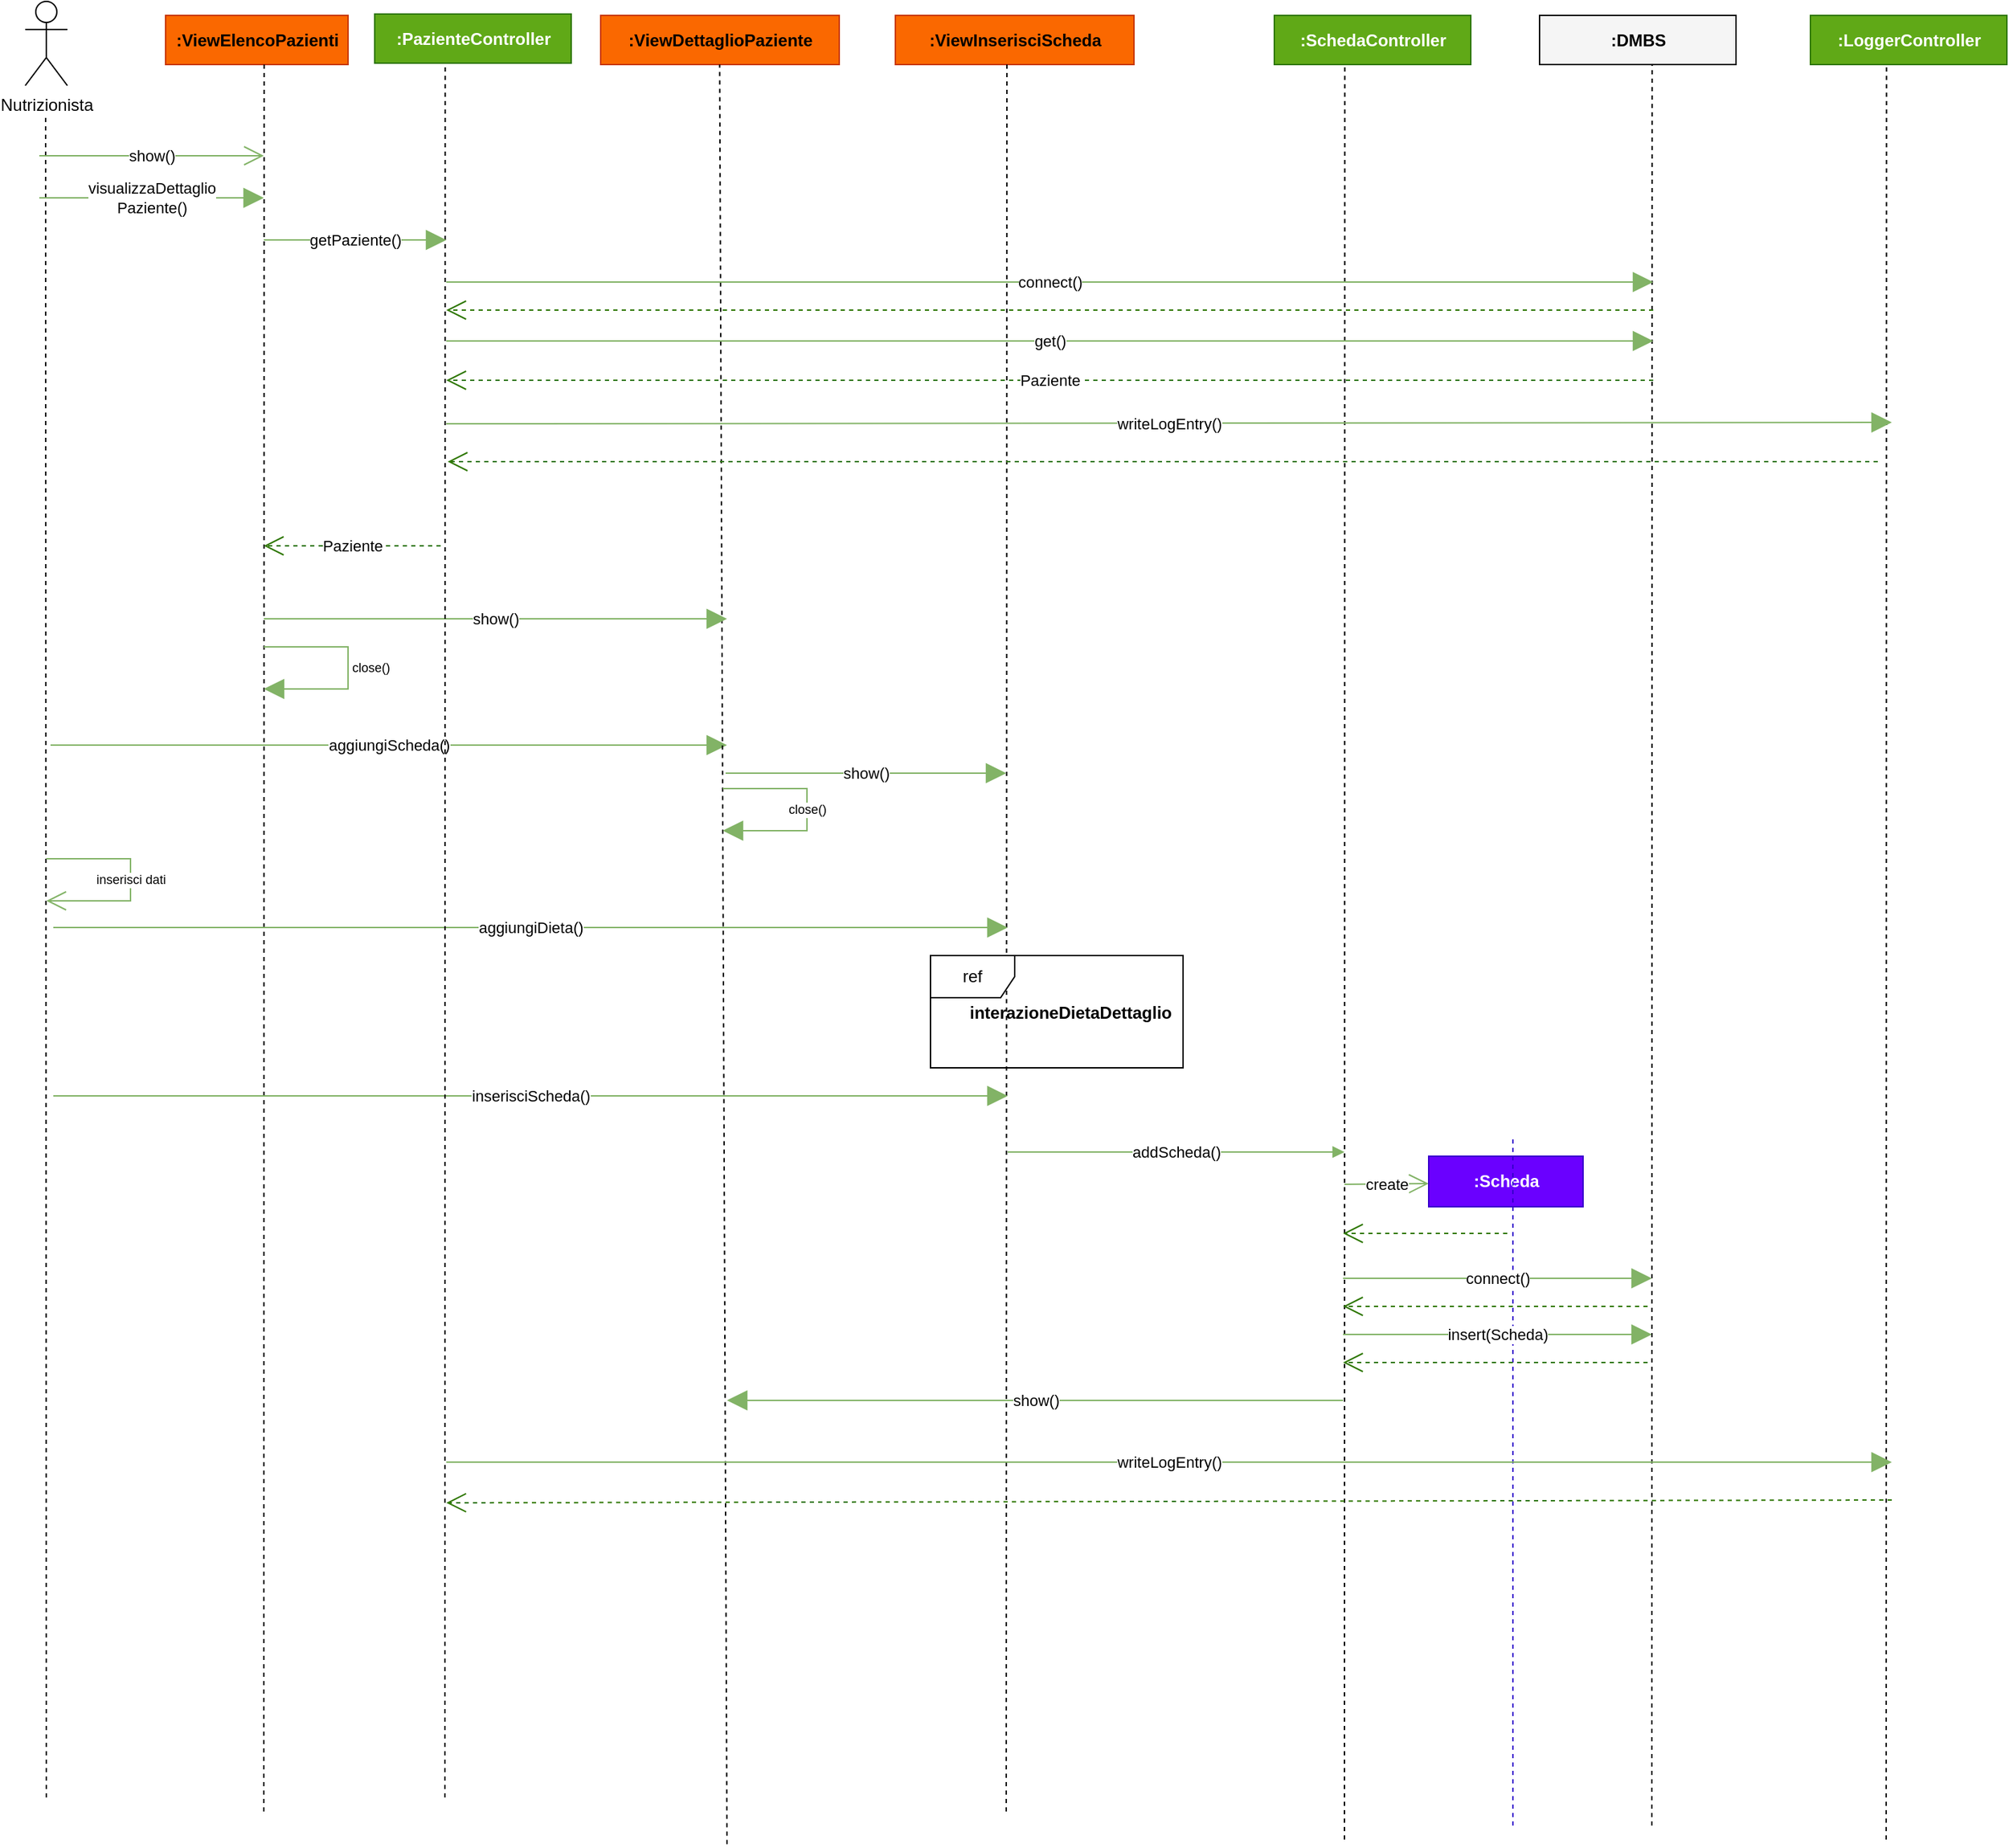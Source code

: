 <mxfile version="18.1.1" type="device"><diagram id="cqDag03rj86sCrA4Sofw" name="Page-1"><mxGraphModel dx="1494" dy="618" grid="1" gridSize="10" guides="1" tooltips="1" connect="1" arrows="1" fold="1" page="1" pageScale="1" pageWidth="1169" pageHeight="827" math="0" shadow="0"><root><mxCell id="0"/><mxCell id="1" parent="0"/><mxCell id="AUerDSwF4Kn9yLPN4zHk-3" value="Nutrizionista" style="shape=umlActor;verticalLabelPosition=bottom;verticalAlign=top;html=1;outlineConnect=0;" parent="1" vertex="1"><mxGeometry x="110" y="110" width="30" height="60" as="geometry"/></mxCell><mxCell id="AUerDSwF4Kn9yLPN4zHk-4" value="" style="endArrow=none;html=1;rounded=0;dashed=1;" parent="1" edge="1"><mxGeometry width="50" height="50" relative="1" as="geometry"><mxPoint x="125" y="1390" as="sourcePoint"/><mxPoint x="124.5" y="190" as="targetPoint"/></mxGeometry></mxCell><mxCell id="AUerDSwF4Kn9yLPN4zHk-5" value="&lt;b&gt;:ViewElencoPazienti&lt;/b&gt;" style="html=1;fillColor=#fa6800;fontColor=#000000;strokeColor=#C73500;" parent="1" vertex="1"><mxGeometry x="210" y="120" width="130" height="35" as="geometry"/></mxCell><mxCell id="AUerDSwF4Kn9yLPN4zHk-6" value="" style="endArrow=none;html=1;rounded=0;dashed=1;" parent="1" edge="1"><mxGeometry width="50" height="50" relative="1" as="geometry"><mxPoint x="280" y="1400" as="sourcePoint"/><mxPoint x="280.23" y="155" as="targetPoint"/></mxGeometry></mxCell><mxCell id="AUerDSwF4Kn9yLPN4zHk-7" value="show()" style="endArrow=open;endSize=12;html=1;rounded=0;fillColor=#d5e8d4;gradientColor=#97d077;strokeColor=#82b366;" parent="1" edge="1"><mxGeometry width="160" relative="1" as="geometry"><mxPoint x="120.0" y="220" as="sourcePoint"/><mxPoint x="280.0" y="220" as="targetPoint"/></mxGeometry></mxCell><mxCell id="AUerDSwF4Kn9yLPN4zHk-8" value="visualizzaDettaglio&lt;br&gt;Paziente()" style="endArrow=block;endSize=12;html=1;rounded=0;fillColor=#d5e8d4;gradientColor=#97d077;strokeColor=#82b366;endFill=1;" parent="1" edge="1"><mxGeometry width="160" relative="1" as="geometry"><mxPoint x="120.0" y="250" as="sourcePoint"/><mxPoint x="280.0" y="250" as="targetPoint"/></mxGeometry></mxCell><mxCell id="AUerDSwF4Kn9yLPN4zHk-9" value="&lt;b&gt;:SchedaController&lt;/b&gt;" style="html=1;fillColor=#60a917;fontColor=#ffffff;strokeColor=#2D7600;" parent="1" vertex="1"><mxGeometry x="1000" y="120" width="140" height="35" as="geometry"/></mxCell><mxCell id="AUerDSwF4Kn9yLPN4zHk-10" value="" style="endArrow=none;html=1;rounded=0;dashed=1;" parent="1" edge="1"><mxGeometry width="50" height="50" relative="1" as="geometry"><mxPoint x="1050" y="1420" as="sourcePoint"/><mxPoint x="1050.23" y="155" as="targetPoint"/></mxGeometry></mxCell><mxCell id="AUerDSwF4Kn9yLPN4zHk-11" value="aggiungiScheda()" style="endArrow=block;endSize=12;html=1;rounded=0;fillColor=#d5e8d4;gradientColor=#97d077;strokeColor=#82b366;endFill=1;" parent="1" edge="1"><mxGeometry width="160" relative="1" as="geometry"><mxPoint x="128" y="640" as="sourcePoint"/><mxPoint x="610" y="640" as="targetPoint"/></mxGeometry></mxCell><mxCell id="AUerDSwF4Kn9yLPN4zHk-12" value="create" style="endArrow=open;endSize=12;html=1;rounded=0;fillColor=#d5e8d4;gradientColor=#97d077;strokeColor=#82b366;entryX=0;entryY=0.5;entryDx=0;entryDy=0;" parent="1" edge="1"><mxGeometry width="160" relative="1" as="geometry"><mxPoint x="1050.0" y="953" as="sourcePoint"/><mxPoint x="1110" y="952.5" as="targetPoint"/></mxGeometry></mxCell><mxCell id="AUerDSwF4Kn9yLPN4zHk-13" value="&lt;b&gt;:Scheda&lt;/b&gt;" style="html=1;fillColor=#6a00ff;fontColor=#ffffff;strokeColor=#3700CC;" parent="1" vertex="1"><mxGeometry x="1110" y="933" width="110" height="36" as="geometry"/></mxCell><mxCell id="AUerDSwF4Kn9yLPN4zHk-17" value="" style="endArrow=none;html=1;rounded=0;dashed=1;fillColor=#6a00ff;strokeColor=#3700CC;" parent="1" edge="1"><mxGeometry width="50" height="50" relative="1" as="geometry"><mxPoint x="1170" y="1410" as="sourcePoint"/><mxPoint x="1170.0" y="921" as="targetPoint"/></mxGeometry></mxCell><mxCell id="dPUWAuR18N3uyhLCABgW-1" value="&lt;b&gt;:ViewDettaglioPaziente&lt;/b&gt;" style="html=1;fillColor=#fa6800;fontColor=#000000;strokeColor=#C73500;" parent="1" vertex="1"><mxGeometry x="520" y="120" width="170" height="35" as="geometry"/></mxCell><mxCell id="dPUWAuR18N3uyhLCABgW-2" value="" style="endArrow=none;html=1;rounded=0;dashed=1;" parent="1" edge="1"><mxGeometry width="50" height="50" relative="1" as="geometry"><mxPoint x="610" y="1423.2" as="sourcePoint"/><mxPoint x="604.78" y="155" as="targetPoint"/></mxGeometry></mxCell><mxCell id="dPUWAuR18N3uyhLCABgW-3" value="show()" style="endArrow=block;endSize=12;html=1;rounded=0;fillColor=#d5e8d4;gradientColor=#97d077;strokeColor=#82b366;endFill=1;" parent="1" edge="1"><mxGeometry width="160" relative="1" as="geometry"><mxPoint x="280.0" y="550" as="sourcePoint"/><mxPoint x="610" y="550" as="targetPoint"/></mxGeometry></mxCell><mxCell id="dPUWAuR18N3uyhLCABgW-4" value="" style="endArrow=block;endFill=1;endSize=12;html=1;rounded=0;fontSize=9;strokeColor=#82B366;" parent="1" edge="1"><mxGeometry width="160" relative="1" as="geometry"><mxPoint x="280" y="570" as="sourcePoint"/><mxPoint x="280" y="600" as="targetPoint"/><Array as="points"><mxPoint x="340" y="570"/><mxPoint x="340" y="600"/></Array></mxGeometry></mxCell><mxCell id="dPUWAuR18N3uyhLCABgW-5" value="close()" style="text;html=1;align=center;verticalAlign=middle;resizable=0;points=[];autosize=1;strokeColor=none;fillColor=none;fontSize=9;" parent="1" vertex="1"><mxGeometry x="336" y="575" width="40" height="20" as="geometry"/></mxCell><mxCell id="dPUWAuR18N3uyhLCABgW-6" value="" style="endArrow=open;endFill=1;endSize=12;html=1;rounded=0;fillColor=#60a917;strokeColor=#2D7600;dashed=1;" parent="1" edge="1"><mxGeometry width="160" relative="1" as="geometry"><mxPoint x="1166.0" y="988" as="sourcePoint"/><mxPoint x="1049" y="988" as="targetPoint"/></mxGeometry></mxCell><mxCell id="dPUWAuR18N3uyhLCABgW-7" value="addScheda()" style="endArrow=none;endSize=12;html=1;rounded=0;fillColor=#d5e8d4;gradientColor=#97d077;strokeColor=#82b366;endFill=0;startArrow=block;startFill=1;" parent="1" edge="1"><mxGeometry width="160" relative="1" as="geometry"><mxPoint x="1050" y="930" as="sourcePoint"/><mxPoint x="810" y="930" as="targetPoint"/></mxGeometry></mxCell><mxCell id="dPUWAuR18N3uyhLCABgW-8" value="show()" style="endArrow=block;endSize=12;html=1;rounded=0;fillColor=#d5e8d4;gradientColor=#97d077;strokeColor=#82b366;endFill=1;" parent="1" edge="1"><mxGeometry width="160" relative="1" as="geometry"><mxPoint x="1049.0" y="1107" as="sourcePoint"/><mxPoint x="610" y="1107" as="targetPoint"/></mxGeometry></mxCell><mxCell id="dPUWAuR18N3uyhLCABgW-9" value="&lt;b&gt;&lt;font color=&quot;#000000&quot;&gt;:DMBS&lt;/font&gt;&lt;/b&gt;" style="html=1;fillColor=#F5F5F5;fontColor=#ffffff;strokeColor=#000000;" parent="1" vertex="1"><mxGeometry x="1189" y="120" width="140" height="35" as="geometry"/></mxCell><mxCell id="dPUWAuR18N3uyhLCABgW-10" value="" style="endArrow=none;html=1;rounded=0;dashed=1;" parent="1" edge="1"><mxGeometry width="50" height="50" relative="1" as="geometry"><mxPoint x="1269" y="1410" as="sourcePoint"/><mxPoint x="1269.23" y="155" as="targetPoint"/></mxGeometry></mxCell><mxCell id="dPUWAuR18N3uyhLCABgW-11" value="connect()" style="endArrow=block;endSize=12;html=1;rounded=0;fillColor=#d5e8d4;gradientColor=#97d077;strokeColor=#82b366;endFill=1;" parent="1" edge="1"><mxGeometry width="160" relative="1" as="geometry"><mxPoint x="1049" y="1020" as="sourcePoint"/><mxPoint x="1269" y="1020" as="targetPoint"/></mxGeometry></mxCell><mxCell id="dPUWAuR18N3uyhLCABgW-12" value="" style="endArrow=open;endFill=1;endSize=12;html=1;rounded=0;fillColor=#60a917;strokeColor=#2D7600;dashed=1;" parent="1" edge="1"><mxGeometry width="160" relative="1" as="geometry"><mxPoint x="1266.0" y="1040" as="sourcePoint"/><mxPoint x="1049" y="1040" as="targetPoint"/></mxGeometry></mxCell><mxCell id="dPUWAuR18N3uyhLCABgW-13" value="" style="endArrow=open;endFill=1;endSize=12;html=1;rounded=0;fillColor=#60a917;strokeColor=#2D7600;dashed=1;" parent="1" edge="1"><mxGeometry width="160" relative="1" as="geometry"><mxPoint x="1266.0" y="1080" as="sourcePoint"/><mxPoint x="1049" y="1080" as="targetPoint"/></mxGeometry></mxCell><mxCell id="dPUWAuR18N3uyhLCABgW-14" value="insert(Scheda)" style="endArrow=block;endSize=12;html=1;rounded=0;fillColor=#d5e8d4;gradientColor=#97d077;strokeColor=#82b366;endFill=1;" parent="1" edge="1"><mxGeometry width="160" relative="1" as="geometry"><mxPoint x="1049" y="1060" as="sourcePoint"/><mxPoint x="1269" y="1060" as="targetPoint"/></mxGeometry></mxCell><mxCell id="cE7-9UMTyzQ4XTvZ71HE-1" value="&lt;b&gt;:ViewInserisciScheda&lt;/b&gt;" style="html=1;fillColor=#fa6800;fontColor=#000000;strokeColor=#C73500;" parent="1" vertex="1"><mxGeometry x="730" y="120" width="170" height="35" as="geometry"/></mxCell><mxCell id="cE7-9UMTyzQ4XTvZ71HE-2" value="" style="endArrow=none;html=1;rounded=0;dashed=1;" parent="1" edge="1"><mxGeometry width="50" height="50" relative="1" as="geometry"><mxPoint x="809" y="1400" as="sourcePoint"/><mxPoint x="809.46" y="155" as="targetPoint"/></mxGeometry></mxCell><mxCell id="cE7-9UMTyzQ4XTvZ71HE-3" value="close()" style="endArrow=block;endFill=1;endSize=12;html=1;rounded=0;fontSize=9;strokeColor=#82B366;" parent="1" edge="1"><mxGeometry width="160" relative="1" as="geometry"><mxPoint x="607" y="671" as="sourcePoint"/><mxPoint x="607" y="701" as="targetPoint"/><Array as="points"><mxPoint x="667" y="671"/><mxPoint x="667" y="701"/></Array></mxGeometry></mxCell><mxCell id="cE7-9UMTyzQ4XTvZ71HE-4" value="show()" style="endArrow=block;endSize=12;html=1;rounded=0;fillColor=#d5e8d4;gradientColor=#97d077;strokeColor=#82b366;endFill=1;" parent="1" edge="1"><mxGeometry width="160" relative="1" as="geometry"><mxPoint x="609.0" y="660" as="sourcePoint"/><mxPoint x="809" y="660" as="targetPoint"/></mxGeometry></mxCell><mxCell id="cE7-9UMTyzQ4XTvZ71HE-5" value="inserisci dati" style="endArrow=open;endFill=0;endSize=12;html=1;rounded=0;fontSize=9;strokeColor=#82B366;" parent="1" edge="1"><mxGeometry width="160" relative="1" as="geometry"><mxPoint x="125" y="721" as="sourcePoint"/><mxPoint x="125" y="751" as="targetPoint"/><Array as="points"><mxPoint x="185" y="721"/><mxPoint x="185" y="751"/></Array></mxGeometry></mxCell><mxCell id="cE7-9UMTyzQ4XTvZ71HE-6" value="aggiungiDieta()" style="endArrow=block;endSize=12;html=1;rounded=0;fillColor=#d5e8d4;gradientColor=#97d077;strokeColor=#82b366;endFill=1;" parent="1" edge="1"><mxGeometry width="160" relative="1" as="geometry"><mxPoint x="130" y="770" as="sourcePoint"/><mxPoint x="810" y="770" as="targetPoint"/></mxGeometry></mxCell><mxCell id="cE7-9UMTyzQ4XTvZ71HE-8" value="ref" style="shape=umlFrame;whiteSpace=wrap;html=1;" parent="1" vertex="1"><mxGeometry x="755" y="790" width="180" height="80" as="geometry"/></mxCell><mxCell id="cE7-9UMTyzQ4XTvZ71HE-9" value="interazioneDietaDettaglio" style="text;align=center;fontStyle=1;verticalAlign=middle;spacingLeft=3;spacingRight=3;strokeColor=none;rotatable=0;points=[[0,0.5],[1,0.5]];portConstraint=eastwest;" parent="1" vertex="1"><mxGeometry x="815" y="817" width="80" height="26" as="geometry"/></mxCell><mxCell id="cE7-9UMTyzQ4XTvZ71HE-10" value="inserisciScheda()" style="endArrow=block;endSize=12;html=1;rounded=0;fillColor=#d5e8d4;gradientColor=#97d077;strokeColor=#82b366;endFill=1;" parent="1" edge="1"><mxGeometry width="160" relative="1" as="geometry"><mxPoint x="130" y="890" as="sourcePoint"/><mxPoint x="810" y="890" as="targetPoint"/></mxGeometry></mxCell><mxCell id="UEa3n5YHmPQxgWBBuGU4-1" value="&lt;b&gt;:LoggerController&lt;/b&gt;" style="html=1;fillColor=#60a917;fontColor=#ffffff;strokeColor=#2D7600;" vertex="1" parent="1"><mxGeometry x="1382" y="120" width="140" height="35" as="geometry"/></mxCell><mxCell id="UEa3n5YHmPQxgWBBuGU4-2" value="" style="endArrow=none;html=1;rounded=0;dashed=1;" edge="1" parent="1"><mxGeometry width="50" height="50" relative="1" as="geometry"><mxPoint x="1436" y="1420" as="sourcePoint"/><mxPoint x="1436.23" y="155" as="targetPoint"/></mxGeometry></mxCell><mxCell id="UEa3n5YHmPQxgWBBuGU4-4" value="&lt;b&gt;:PazienteController&lt;/b&gt;" style="html=1;fillColor=#60a917;fontColor=#ffffff;strokeColor=#2D7600;" vertex="1" parent="1"><mxGeometry x="359" y="119" width="140" height="35" as="geometry"/></mxCell><mxCell id="UEa3n5YHmPQxgWBBuGU4-5" value="" style="endArrow=none;html=1;rounded=0;dashed=1;" edge="1" parent="1"><mxGeometry width="50" height="50" relative="1" as="geometry"><mxPoint x="409" y="1390" as="sourcePoint"/><mxPoint x="409.23" y="154" as="targetPoint"/></mxGeometry></mxCell><mxCell id="UEa3n5YHmPQxgWBBuGU4-6" value="getPaziente()" style="endArrow=block;endSize=12;html=1;rounded=0;fillColor=#d5e8d4;gradientColor=#97d077;strokeColor=#82b366;endFill=1;" edge="1" parent="1"><mxGeometry width="160" relative="1" as="geometry"><mxPoint x="280.0" y="280" as="sourcePoint"/><mxPoint x="410" y="280" as="targetPoint"/></mxGeometry></mxCell><mxCell id="UEa3n5YHmPQxgWBBuGU4-7" value="Paziente" style="endArrow=open;endFill=1;endSize=12;html=1;rounded=0;fillColor=#60a917;strokeColor=#2D7600;dashed=1;" edge="1" parent="1"><mxGeometry width="160" relative="1" as="geometry"><mxPoint x="406" y="498" as="sourcePoint"/><mxPoint x="280" y="498" as="targetPoint"/></mxGeometry></mxCell><mxCell id="UEa3n5YHmPQxgWBBuGU4-8" value="writeLogEntry()" style="endArrow=block;endSize=12;html=1;rounded=0;fillColor=#d5e8d4;gradientColor=#97d077;strokeColor=#82b366;endFill=1;" edge="1" parent="1"><mxGeometry width="160" relative="1" as="geometry"><mxPoint x="410" y="411" as="sourcePoint"/><mxPoint x="1440" y="410" as="targetPoint"/></mxGeometry></mxCell><mxCell id="UEa3n5YHmPQxgWBBuGU4-9" value="" style="endArrow=open;endFill=1;endSize=12;html=1;rounded=0;fillColor=#60a917;strokeColor=#2D7600;dashed=1;" edge="1" parent="1"><mxGeometry width="160" relative="1" as="geometry"><mxPoint x="1430" y="438" as="sourcePoint"/><mxPoint x="411" y="438" as="targetPoint"/></mxGeometry></mxCell><mxCell id="UEa3n5YHmPQxgWBBuGU4-10" value="connect()" style="endArrow=block;endSize=12;html=1;rounded=0;fillColor=#d5e8d4;gradientColor=#97d077;strokeColor=#82b366;endFill=1;" edge="1" parent="1"><mxGeometry width="160" relative="1" as="geometry"><mxPoint x="410" y="310" as="sourcePoint"/><mxPoint x="1270" y="310" as="targetPoint"/></mxGeometry></mxCell><mxCell id="UEa3n5YHmPQxgWBBuGU4-11" value="" style="endArrow=open;endFill=1;endSize=12;html=1;rounded=0;fillColor=#60a917;strokeColor=#2D7600;dashed=1;" edge="1" parent="1"><mxGeometry width="160" relative="1" as="geometry"><mxPoint x="1270" y="330" as="sourcePoint"/><mxPoint x="410" y="330" as="targetPoint"/></mxGeometry></mxCell><mxCell id="UEa3n5YHmPQxgWBBuGU4-12" value="Paziente" style="endArrow=open;endFill=1;endSize=12;html=1;rounded=0;fillColor=#60a917;strokeColor=#2D7600;dashed=1;" edge="1" parent="1"><mxGeometry width="160" relative="1" as="geometry"><mxPoint x="1270" y="380" as="sourcePoint"/><mxPoint x="410" y="380" as="targetPoint"/></mxGeometry></mxCell><mxCell id="UEa3n5YHmPQxgWBBuGU4-13" value="get()" style="endArrow=block;endSize=12;html=1;rounded=0;fillColor=#d5e8d4;gradientColor=#97d077;strokeColor=#82b366;endFill=1;" edge="1" parent="1"><mxGeometry width="160" relative="1" as="geometry"><mxPoint x="410" y="352" as="sourcePoint"/><mxPoint x="1270" y="352" as="targetPoint"/></mxGeometry></mxCell><mxCell id="UEa3n5YHmPQxgWBBuGU4-14" value="writeLogEntry()" style="endArrow=block;endSize=12;html=1;rounded=0;fillColor=#d5e8d4;gradientColor=#97d077;strokeColor=#82b366;endFill=1;" edge="1" parent="1"><mxGeometry width="160" relative="1" as="geometry"><mxPoint x="410" y="1151" as="sourcePoint"/><mxPoint x="1440" y="1151" as="targetPoint"/></mxGeometry></mxCell><mxCell id="UEa3n5YHmPQxgWBBuGU4-15" value="" style="endArrow=open;endFill=1;endSize=12;html=1;rounded=0;fillColor=#60a917;strokeColor=#2D7600;dashed=1;" edge="1" parent="1"><mxGeometry width="160" relative="1" as="geometry"><mxPoint x="1440" y="1178" as="sourcePoint"/><mxPoint x="410" y="1180" as="targetPoint"/></mxGeometry></mxCell></root></mxGraphModel></diagram></mxfile>